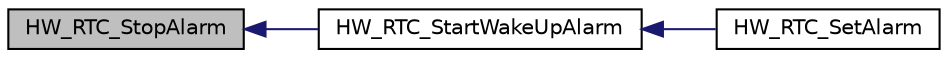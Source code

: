 digraph "HW_RTC_StopAlarm"
{
  edge [fontname="Helvetica",fontsize="10",labelfontname="Helvetica",labelfontsize="10"];
  node [fontname="Helvetica",fontsize="10",shape=record];
  rankdir="LR";
  Node54 [label="HW_RTC_StopAlarm",height=0.2,width=0.4,color="black", fillcolor="grey75", style="filled", fontcolor="black"];
  Node54 -> Node55 [dir="back",color="midnightblue",fontsize="10",style="solid",fontname="Helvetica"];
  Node55 [label="HW_RTC_StartWakeUpAlarm",height=0.2,width=0.4,color="black", fillcolor="white", style="filled",URL="$hw__rtc_8c.html#a60703fcfc4abd73a2efc980e8bb6ad27",tooltip="start wake up alarm "];
  Node55 -> Node56 [dir="back",color="midnightblue",fontsize="10",style="solid",fontname="Helvetica"];
  Node56 [label="HW_RTC_SetAlarm",height=0.2,width=0.4,color="black", fillcolor="white", style="filled",URL="$hw__rtc_8c.html#a09cec56d54c13de658fafdd003390771",tooltip="Set the alarm "];
}
